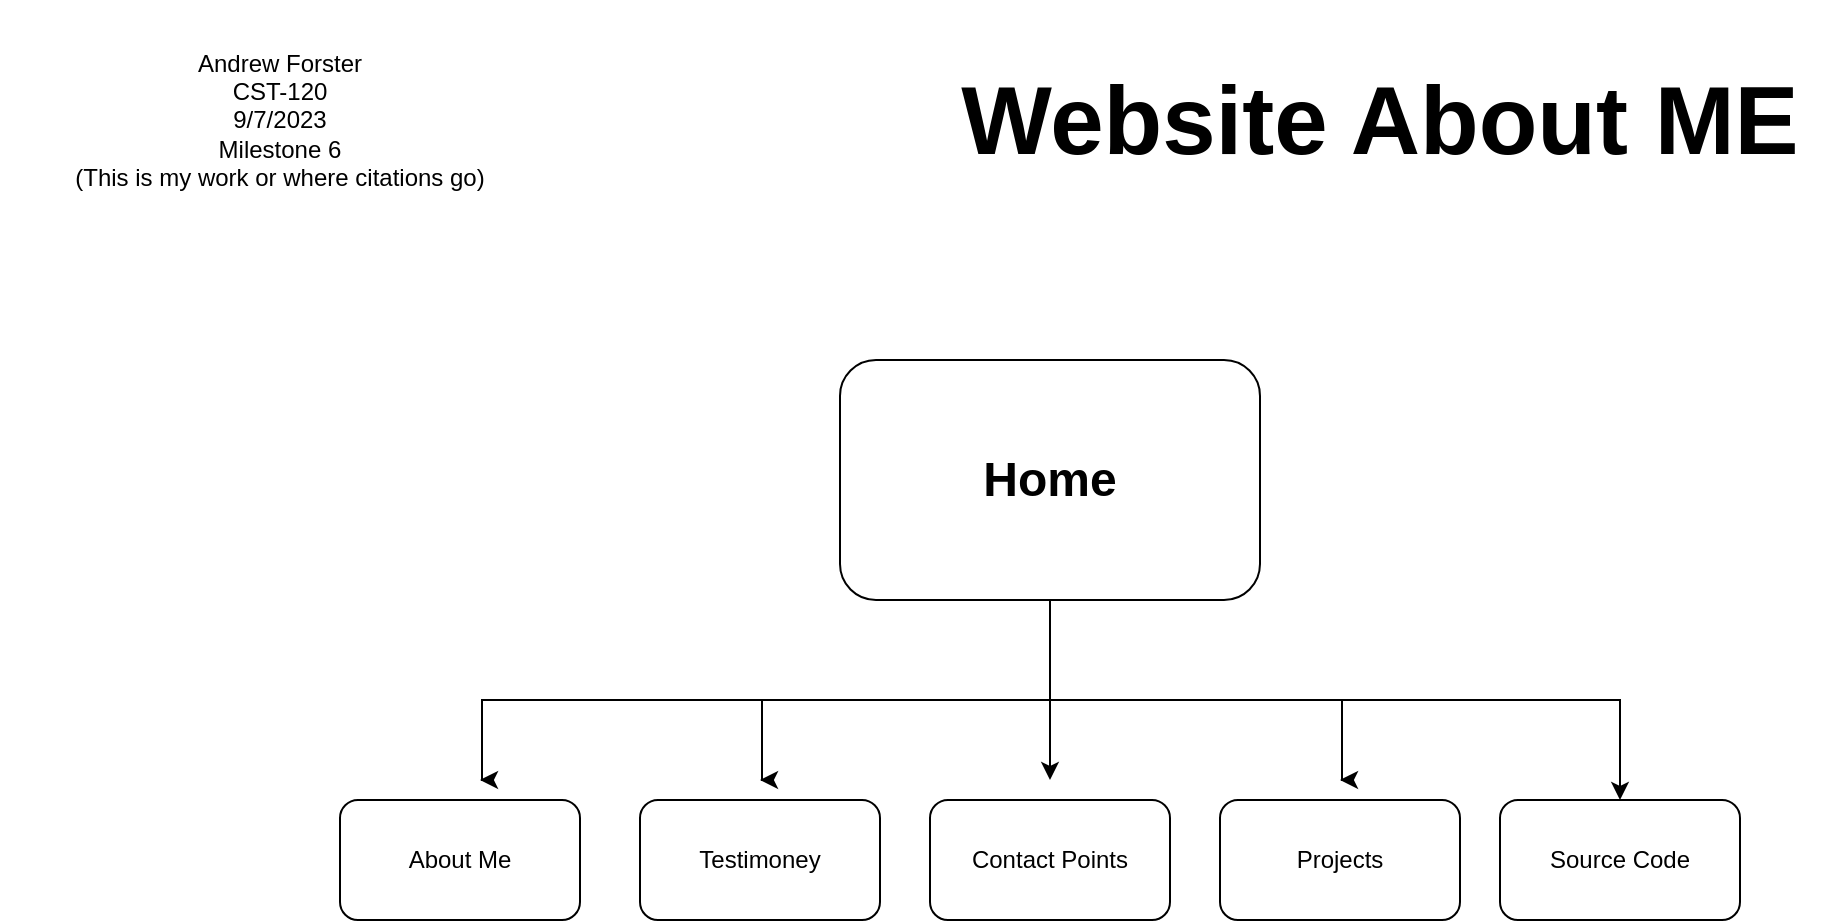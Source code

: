 <mxfile version="22.1.4" type="device">
  <diagram name="Page-1" id="_3QuCKfloC57lX726gdE">
    <mxGraphModel dx="1900" dy="1634" grid="1" gridSize="10" guides="1" tooltips="1" connect="1" arrows="1" fold="1" page="1" pageScale="1" pageWidth="850" pageHeight="1100" math="0" shadow="0">
      <root>
        <mxCell id="0" />
        <mxCell id="1" parent="0" />
        <mxCell id="1bo0UYqhoN-A2atC3ERc-1" value="Andrew Forster&lt;br&gt;CST-120&lt;br&gt;9/7/2023&lt;br&gt;Milestone 6&lt;br&gt;(This is my work or where citations go)" style="text;strokeColor=none;align=center;fillColor=none;html=1;verticalAlign=middle;whiteSpace=wrap;rounded=0;" parent="1" vertex="1">
          <mxGeometry x="-120" y="-190" width="280" height="120" as="geometry" />
        </mxCell>
        <mxCell id="1bo0UYqhoN-A2atC3ERc-10" style="edgeStyle=orthogonalEdgeStyle;rounded=0;orthogonalLoop=1;jettySize=auto;html=1;" parent="1" source="1bo0UYqhoN-A2atC3ERc-3" edge="1">
          <mxGeometry relative="1" as="geometry">
            <mxPoint x="405" y="200" as="targetPoint" />
            <Array as="points">
              <mxPoint x="405" y="190" />
              <mxPoint x="405" y="190" />
            </Array>
          </mxGeometry>
        </mxCell>
        <mxCell id="1bo0UYqhoN-A2atC3ERc-11" style="edgeStyle=orthogonalEdgeStyle;rounded=0;orthogonalLoop=1;jettySize=auto;html=1;" parent="1" source="1bo0UYqhoN-A2atC3ERc-3" edge="1">
          <mxGeometry relative="1" as="geometry">
            <mxPoint x="550" y="200" as="targetPoint" />
            <Array as="points">
              <mxPoint x="405" y="160" />
              <mxPoint x="551" y="160" />
              <mxPoint x="551" y="200" />
            </Array>
          </mxGeometry>
        </mxCell>
        <mxCell id="1bo0UYqhoN-A2atC3ERc-12" style="edgeStyle=orthogonalEdgeStyle;rounded=0;orthogonalLoop=1;jettySize=auto;html=1;" parent="1" source="1bo0UYqhoN-A2atC3ERc-3" target="1bo0UYqhoN-A2atC3ERc-9" edge="1">
          <mxGeometry relative="1" as="geometry">
            <Array as="points">
              <mxPoint x="405" y="160" />
              <mxPoint x="690" y="160" />
            </Array>
          </mxGeometry>
        </mxCell>
        <mxCell id="1bo0UYqhoN-A2atC3ERc-13" style="edgeStyle=orthogonalEdgeStyle;rounded=0;orthogonalLoop=1;jettySize=auto;html=1;" parent="1" source="1bo0UYqhoN-A2atC3ERc-3" edge="1">
          <mxGeometry relative="1" as="geometry">
            <mxPoint x="260" y="200" as="targetPoint" />
            <Array as="points">
              <mxPoint x="405" y="160" />
              <mxPoint x="261" y="160" />
              <mxPoint x="261" y="200" />
            </Array>
          </mxGeometry>
        </mxCell>
        <mxCell id="1bo0UYqhoN-A2atC3ERc-14" style="edgeStyle=orthogonalEdgeStyle;rounded=0;orthogonalLoop=1;jettySize=auto;html=1;" parent="1" source="1bo0UYqhoN-A2atC3ERc-3" edge="1">
          <mxGeometry relative="1" as="geometry">
            <mxPoint x="120" y="200" as="targetPoint" />
            <Array as="points">
              <mxPoint x="405" y="160" />
              <mxPoint x="121" y="160" />
              <mxPoint x="121" y="200" />
            </Array>
          </mxGeometry>
        </mxCell>
        <mxCell id="1bo0UYqhoN-A2atC3ERc-3" value="&lt;b&gt;&lt;font style=&quot;font-size: 24px;&quot;&gt;Home&lt;/font&gt;&lt;/b&gt;" style="rounded=1;whiteSpace=wrap;html=1;" parent="1" vertex="1">
          <mxGeometry x="300" y="-10" width="210" height="120" as="geometry" />
        </mxCell>
        <mxCell id="1bo0UYqhoN-A2atC3ERc-4" value="About Me" style="rounded=1;whiteSpace=wrap;html=1;" parent="1" vertex="1">
          <mxGeometry x="50" y="210" width="120" height="60" as="geometry" />
        </mxCell>
        <mxCell id="1bo0UYqhoN-A2atC3ERc-5" value="Testimoney" style="rounded=1;whiteSpace=wrap;html=1;" parent="1" vertex="1">
          <mxGeometry x="200" y="210" width="120" height="60" as="geometry" />
        </mxCell>
        <mxCell id="1bo0UYqhoN-A2atC3ERc-7" value="Contact Points" style="rounded=1;whiteSpace=wrap;html=1;" parent="1" vertex="1">
          <mxGeometry x="345" y="210" width="120" height="60" as="geometry" />
        </mxCell>
        <mxCell id="1bo0UYqhoN-A2atC3ERc-8" value="Projects" style="rounded=1;whiteSpace=wrap;html=1;" parent="1" vertex="1">
          <mxGeometry x="490" y="210" width="120" height="60" as="geometry" />
        </mxCell>
        <mxCell id="1bo0UYqhoN-A2atC3ERc-9" value="Source Code" style="rounded=1;whiteSpace=wrap;html=1;" parent="1" vertex="1">
          <mxGeometry x="630" y="210" width="120" height="60" as="geometry" />
        </mxCell>
        <mxCell id="1bo0UYqhoN-A2atC3ERc-15" value="&lt;b&gt;&lt;font style=&quot;font-size: 48px;&quot;&gt;Website About ME&lt;/font&gt;&lt;/b&gt;" style="text;strokeColor=none;align=center;fillColor=none;html=1;verticalAlign=middle;whiteSpace=wrap;rounded=0;" parent="1" vertex="1">
          <mxGeometry x="340" y="-180" width="460" height="100" as="geometry" />
        </mxCell>
      </root>
    </mxGraphModel>
  </diagram>
</mxfile>
